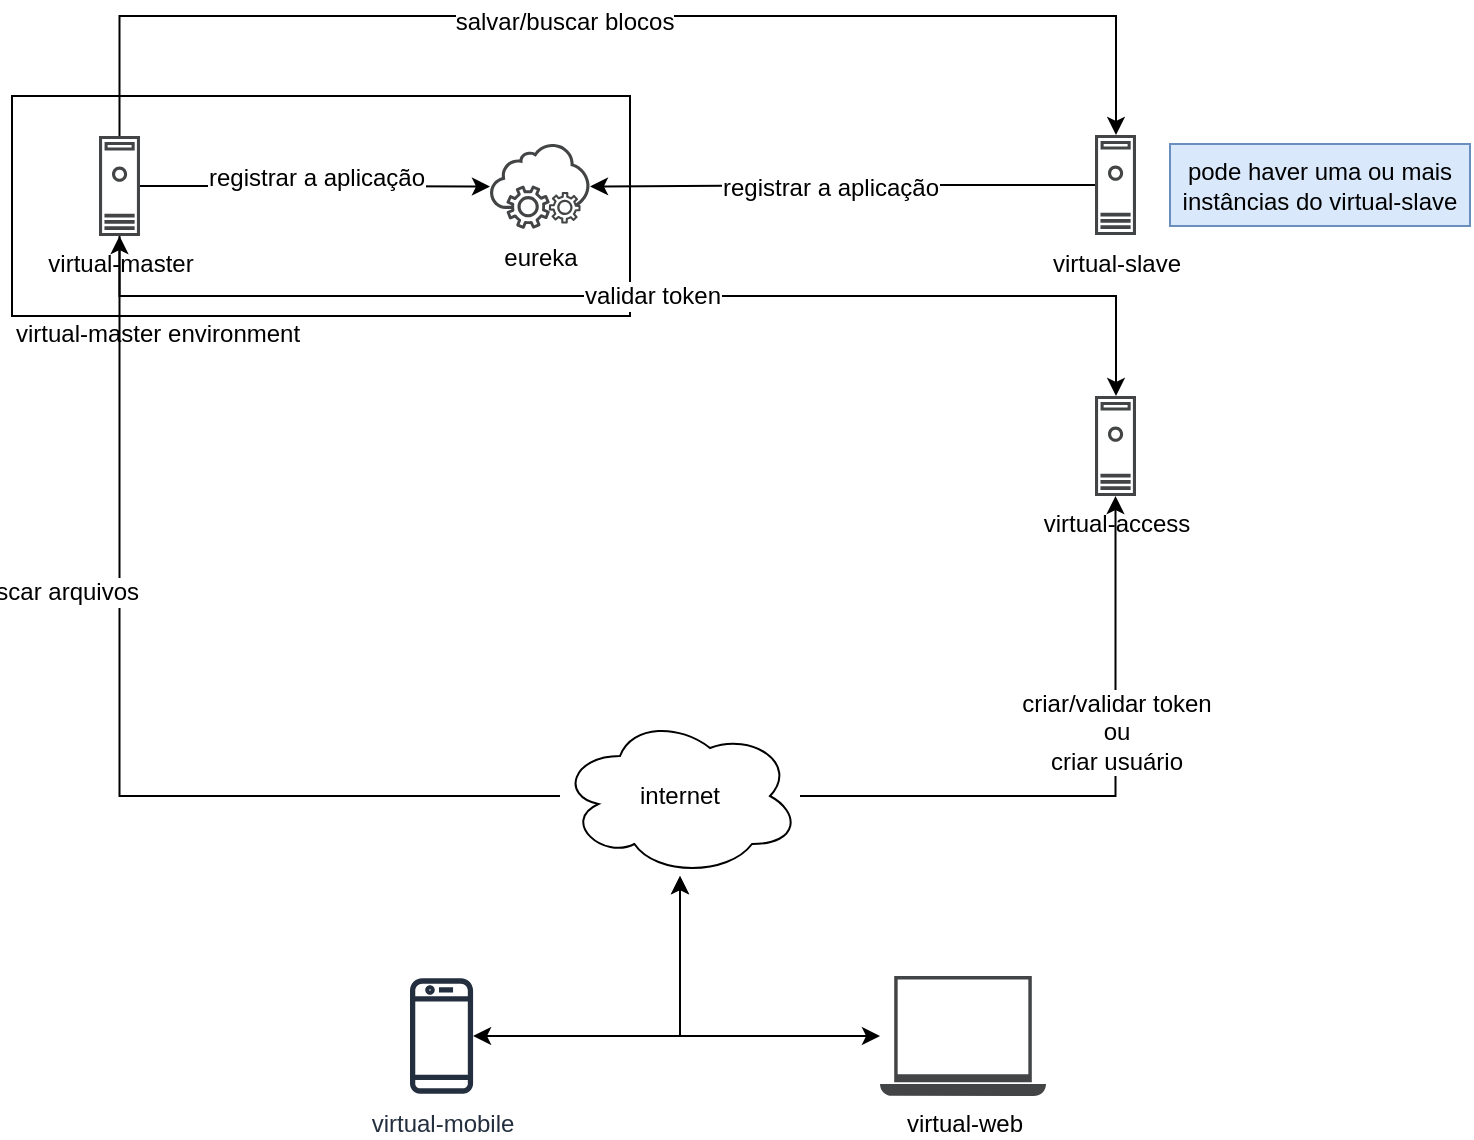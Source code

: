 <mxfile version="12.3.3" type="device" pages="1"><diagram id="aSGg_pmTILQ1eBwZ4Kpy" name="Page-1"><mxGraphModel dx="1113" dy="641" grid="1" gridSize="10" guides="1" tooltips="1" connect="1" arrows="1" fold="1" page="1" pageScale="1" pageWidth="800" pageHeight="600" math="0" shadow="0"><root><mxCell id="0"/><mxCell id="1" parent="0"/><mxCell id="i86aNb-aICpYaGBOtnAI-33" value="" style="rounded=0;whiteSpace=wrap;html=1;" vertex="1" parent="1"><mxGeometry x="21" y="60" width="309" height="110" as="geometry"/></mxCell><mxCell id="i86aNb-aICpYaGBOtnAI-25" style="edgeStyle=orthogonalEdgeStyle;rounded=0;orthogonalLoop=1;jettySize=auto;html=1;startArrow=classic;startFill=1;" edge="1" parent="1" source="i86aNb-aICpYaGBOtnAI-1" target="i86aNb-aICpYaGBOtnAI-24"><mxGeometry relative="1" as="geometry"/></mxCell><mxCell id="i86aNb-aICpYaGBOtnAI-1" value="virtual-mobile" style="outlineConnect=0;fontColor=#232F3E;gradientColor=none;fillColor=#232F3E;strokeColor=none;dashed=0;verticalLabelPosition=bottom;verticalAlign=top;align=center;html=1;fontSize=12;fontStyle=0;aspect=fixed;pointerEvents=1;shape=mxgraph.aws4.mobile_client;" vertex="1" parent="1"><mxGeometry x="220" y="500" width="31.54" height="60" as="geometry"/></mxCell><mxCell id="i86aNb-aICpYaGBOtnAI-26" style="edgeStyle=orthogonalEdgeStyle;rounded=0;orthogonalLoop=1;jettySize=auto;html=1;startArrow=classic;startFill=1;" edge="1" parent="1" source="i86aNb-aICpYaGBOtnAI-23" target="i86aNb-aICpYaGBOtnAI-24"><mxGeometry relative="1" as="geometry"/></mxCell><mxCell id="i86aNb-aICpYaGBOtnAI-23" value="virtual-web" style="pointerEvents=1;shadow=0;dashed=0;html=1;strokeColor=none;fillColor=#434445;aspect=fixed;labelPosition=center;verticalLabelPosition=bottom;verticalAlign=top;align=center;outlineConnect=0;shape=mxgraph.vvd.laptop;" vertex="1" parent="1"><mxGeometry x="455" y="500" width="83" height="60" as="geometry"/></mxCell><mxCell id="i86aNb-aICpYaGBOtnAI-52" style="edgeStyle=orthogonalEdgeStyle;rounded=0;orthogonalLoop=1;jettySize=auto;html=1;startArrow=none;startFill=0;" edge="1" parent="1" source="i86aNb-aICpYaGBOtnAI-24" target="i86aNb-aICpYaGBOtnAI-34"><mxGeometry relative="1" as="geometry"/></mxCell><mxCell id="i86aNb-aICpYaGBOtnAI-56" value="salvar/buscar arquivos" style="text;html=1;align=center;verticalAlign=middle;resizable=0;points=[];;labelBackgroundColor=#ffffff;" vertex="1" connectable="0" parent="i86aNb-aICpYaGBOtnAI-52"><mxGeometry x="-0.12" y="-51" relative="1" as="geometry"><mxPoint x="-51" y="-51" as="offset"/></mxGeometry></mxCell><mxCell id="i86aNb-aICpYaGBOtnAI-53" style="edgeStyle=orthogonalEdgeStyle;rounded=0;orthogonalLoop=1;jettySize=auto;html=1;startArrow=none;startFill=0;" edge="1" parent="1" source="i86aNb-aICpYaGBOtnAI-24" target="i86aNb-aICpYaGBOtnAI-49"><mxGeometry relative="1" as="geometry"/></mxCell><mxCell id="i86aNb-aICpYaGBOtnAI-55" value="criar/validar token&lt;br&gt;ou&lt;br&gt;criar usuário" style="text;html=1;align=center;verticalAlign=middle;resizable=0;points=[];;labelBackgroundColor=#ffffff;" vertex="1" connectable="0" parent="i86aNb-aICpYaGBOtnAI-53"><mxGeometry x="0.026" y="32" relative="1" as="geometry"><mxPoint x="32" y="-32" as="offset"/></mxGeometry></mxCell><mxCell id="i86aNb-aICpYaGBOtnAI-24" value="internet" style="ellipse;shape=cloud;whiteSpace=wrap;html=1;" vertex="1" parent="1"><mxGeometry x="295" y="370" width="120" height="80" as="geometry"/></mxCell><mxCell id="i86aNb-aICpYaGBOtnAI-32" value="virtual-master environment" style="text;html=1;strokeColor=none;fillColor=none;align=left;verticalAlign=middle;whiteSpace=wrap;rounded=0;" vertex="1" parent="1"><mxGeometry x="21" y="171" width="160" height="15" as="geometry"/></mxCell><mxCell id="i86aNb-aICpYaGBOtnAI-37" style="edgeStyle=orthogonalEdgeStyle;rounded=0;orthogonalLoop=1;jettySize=auto;html=1;verticalAlign=middle;" edge="1" parent="1" source="i86aNb-aICpYaGBOtnAI-34" target="i86aNb-aICpYaGBOtnAI-35"><mxGeometry relative="1" as="geometry"/></mxCell><mxCell id="i86aNb-aICpYaGBOtnAI-38" value="registrar a aplicação" style="text;html=1;align=center;verticalAlign=middle;resizable=0;points=[];;labelBackgroundColor=#ffffff;" vertex="1" connectable="0" parent="i86aNb-aICpYaGBOtnAI-37"><mxGeometry x="0.007" y="-27" relative="1" as="geometry"><mxPoint y="-32" as="offset"/></mxGeometry></mxCell><mxCell id="i86aNb-aICpYaGBOtnAI-46" style="edgeStyle=orthogonalEdgeStyle;rounded=0;orthogonalLoop=1;jettySize=auto;html=1;startArrow=none;startFill=0;" edge="1" parent="1" source="i86aNb-aICpYaGBOtnAI-34" target="i86aNb-aICpYaGBOtnAI-36"><mxGeometry relative="1" as="geometry"><Array as="points"><mxPoint x="75" y="20"/><mxPoint x="573" y="20"/></Array></mxGeometry></mxCell><mxCell id="i86aNb-aICpYaGBOtnAI-47" value="salvar/buscar blocos" style="text;html=1;align=center;verticalAlign=middle;resizable=0;points=[];;labelBackgroundColor=#ffffff;" vertex="1" connectable="0" parent="i86aNb-aICpYaGBOtnAI-46"><mxGeometry x="-0.087" y="-3" relative="1" as="geometry"><mxPoint as="offset"/></mxGeometry></mxCell><mxCell id="i86aNb-aICpYaGBOtnAI-50" style="edgeStyle=orthogonalEdgeStyle;rounded=0;orthogonalLoop=1;jettySize=auto;html=1;startArrow=none;startFill=0;" edge="1" parent="1" source="i86aNb-aICpYaGBOtnAI-34" target="i86aNb-aICpYaGBOtnAI-49"><mxGeometry relative="1" as="geometry"><Array as="points"><mxPoint x="75" y="160"/><mxPoint x="573" y="160"/></Array></mxGeometry></mxCell><mxCell id="i86aNb-aICpYaGBOtnAI-51" value="validar token" style="text;html=1;align=center;verticalAlign=middle;resizable=0;points=[];;labelBackgroundColor=#ffffff;" vertex="1" connectable="0" parent="i86aNb-aICpYaGBOtnAI-50"><mxGeometry x="0.333" y="-2" relative="1" as="geometry"><mxPoint x="-90" y="-2" as="offset"/></mxGeometry></mxCell><mxCell id="i86aNb-aICpYaGBOtnAI-34" value="virtual-master" style="pointerEvents=1;shadow=0;dashed=0;html=1;strokeColor=none;fillColor=#434445;aspect=fixed;labelPosition=center;verticalLabelPosition=bottom;verticalAlign=top;align=center;outlineConnect=0;shape=mxgraph.vvd.machine;" vertex="1" parent="1"><mxGeometry x="64.5" y="80" width="20.5" height="50" as="geometry"/></mxCell><mxCell id="i86aNb-aICpYaGBOtnAI-35" value="eureka" style="pointerEvents=1;shadow=0;dashed=0;html=1;strokeColor=none;fillColor=#434445;aspect=fixed;labelPosition=center;verticalLabelPosition=bottom;verticalAlign=top;align=center;outlineConnect=0;shape=mxgraph.vvd.on_demand_self_service;" vertex="1" parent="1"><mxGeometry x="260" y="84" width="50" height="42.5" as="geometry"/></mxCell><mxCell id="i86aNb-aICpYaGBOtnAI-43" style="edgeStyle=orthogonalEdgeStyle;rounded=0;orthogonalLoop=1;jettySize=auto;html=1;startArrow=none;startFill=0;" edge="1" parent="1" source="i86aNb-aICpYaGBOtnAI-36" target="i86aNb-aICpYaGBOtnAI-35"><mxGeometry relative="1" as="geometry"/></mxCell><mxCell id="i86aNb-aICpYaGBOtnAI-44" value="registrar a aplicação" style="text;html=1;align=center;verticalAlign=middle;resizable=0;points=[];;labelBackgroundColor=#ffffff;" vertex="1" connectable="0" parent="i86aNb-aICpYaGBOtnAI-43"><mxGeometry x="0.01" y="-1" relative="1" as="geometry"><mxPoint x="-5.5" y="1" as="offset"/></mxGeometry></mxCell><mxCell id="i86aNb-aICpYaGBOtnAI-36" value="virtual-slave" style="pointerEvents=1;shadow=0;dashed=0;html=1;strokeColor=none;fillColor=#434445;aspect=fixed;labelPosition=center;verticalLabelPosition=bottom;verticalAlign=top;align=center;outlineConnect=0;shape=mxgraph.vvd.machine;" vertex="1" parent="1"><mxGeometry x="562.5" y="79.5" width="20.5" height="50" as="geometry"/></mxCell><mxCell id="i86aNb-aICpYaGBOtnAI-48" value="pode haver uma ou mais instâncias do virtual-slave" style="text;html=1;align=center;verticalAlign=middle;whiteSpace=wrap;rounded=0;fillColor=#dae8fc;strokeColor=#6c8ebf;" vertex="1" parent="1"><mxGeometry x="600" y="84" width="150" height="41" as="geometry"/></mxCell><mxCell id="i86aNb-aICpYaGBOtnAI-49" value="virtual-access" style="pointerEvents=1;shadow=0;dashed=0;html=1;strokeColor=none;fillColor=#434445;aspect=fixed;labelPosition=center;verticalLabelPosition=bottom;verticalAlign=top;align=center;outlineConnect=0;shape=mxgraph.vvd.machine;" vertex="1" parent="1"><mxGeometry x="562.5" y="210" width="20.5" height="50" as="geometry"/></mxCell></root></mxGraphModel></diagram></mxfile>